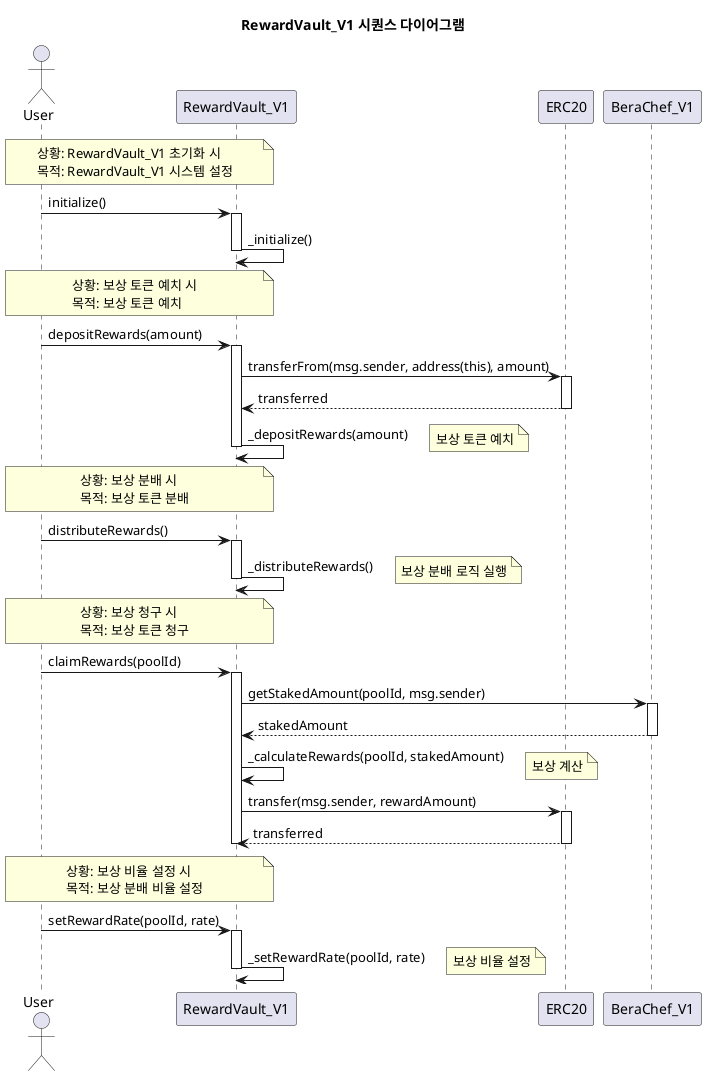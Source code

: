 @startuml
title RewardVault_V1 시퀀스 다이어그램

actor User
participant "RewardVault_V1" as RV
participant "ERC20" as E
participant "BeraChef_V1" as BC

note over User, RV
  상황: RewardVault_V1 초기화 시
  목적: RewardVault_V1 시스템 설정
end note

User -> RV: initialize()
activate RV
RV -> RV: _initialize()
deactivate RV

note over User, RV
  상황: 보상 토큰 예치 시
  목적: 보상 토큰 예치
end note

User -> RV: depositRewards(amount)
activate RV
RV -> E: transferFrom(msg.sender, address(this), amount)
activate E
E --> RV: transferred
deactivate E

RV -> RV: _depositRewards(amount)
note right: 보상 토큰 예치
deactivate RV

note over User, RV
  상황: 보상 분배 시
  목적: 보상 토큰 분배
end note

User -> RV: distributeRewards()
activate RV
RV -> RV: _distributeRewards()
note right: 보상 분배 로직 실행
deactivate RV

note over User, RV
  상황: 보상 청구 시
  목적: 보상 토큰 청구
end note

User -> RV: claimRewards(poolId)
activate RV
RV -> BC: getStakedAmount(poolId, msg.sender)
activate BC
BC --> RV: stakedAmount
deactivate BC

RV -> RV: _calculateRewards(poolId, stakedAmount)
note right: 보상 계산
RV -> E: transfer(msg.sender, rewardAmount)
activate E
E --> RV: transferred
deactivate E
deactivate RV

note over User, RV
  상황: 보상 비율 설정 시
  목적: 보상 분배 비율 설정
end note

User -> RV: setRewardRate(poolId, rate)
activate RV
RV -> RV: _setRewardRate(poolId, rate)
note right: 보상 비율 설정
deactivate RV

@enduml 